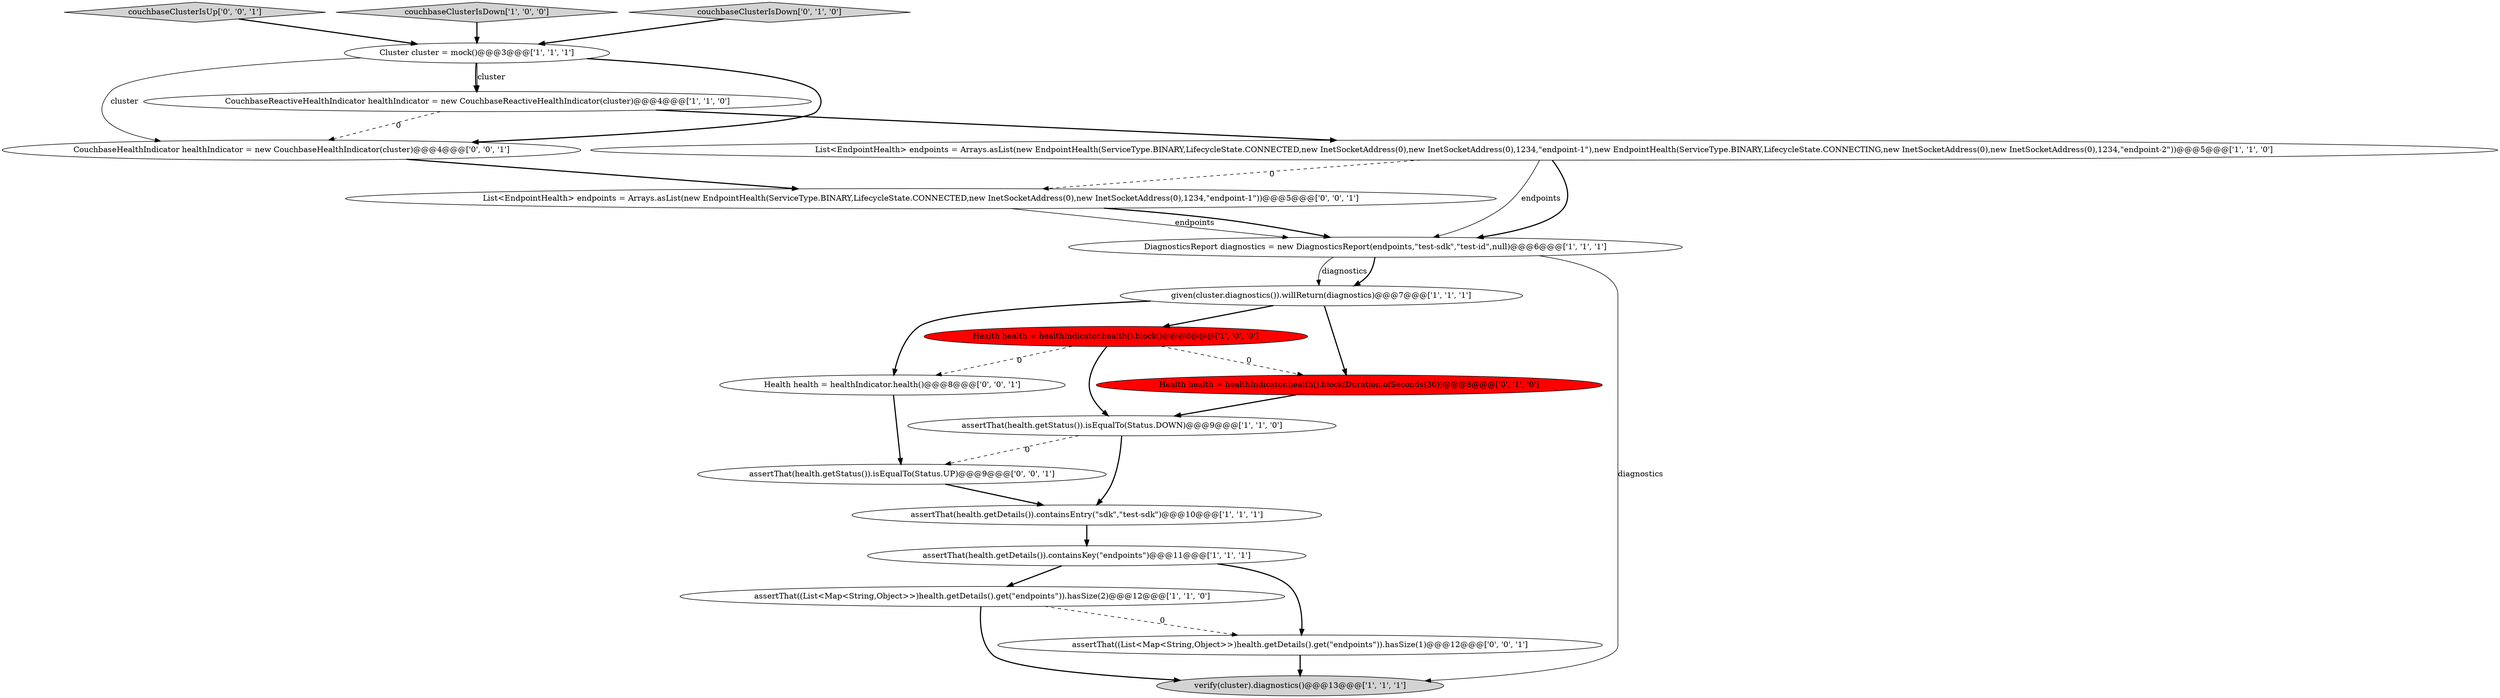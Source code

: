 digraph {
3 [style = filled, label = "verify(cluster).diagnostics()@@@13@@@['1', '1', '1']", fillcolor = lightgray, shape = ellipse image = "AAA0AAABBB1BBB"];
19 [style = filled, label = "assertThat((List<Map<String,Object>>)health.getDetails().get(\"endpoints\")).hasSize(1)@@@12@@@['0', '0', '1']", fillcolor = white, shape = ellipse image = "AAA0AAABBB3BBB"];
1 [style = filled, label = "Health health = healthIndicator.health().block()@@@8@@@['1', '0', '0']", fillcolor = red, shape = ellipse image = "AAA1AAABBB1BBB"];
10 [style = filled, label = "assertThat((List<Map<String,Object>>)health.getDetails().get(\"endpoints\")).hasSize(2)@@@12@@@['1', '1', '0']", fillcolor = white, shape = ellipse image = "AAA0AAABBB1BBB"];
4 [style = filled, label = "Cluster cluster = mock()@@@3@@@['1', '1', '1']", fillcolor = white, shape = ellipse image = "AAA0AAABBB1BBB"];
5 [style = filled, label = "assertThat(health.getDetails()).containsEntry(\"sdk\",\"test-sdk\")@@@10@@@['1', '1', '1']", fillcolor = white, shape = ellipse image = "AAA0AAABBB1BBB"];
18 [style = filled, label = "couchbaseClusterIsUp['0', '0', '1']", fillcolor = lightgray, shape = diamond image = "AAA0AAABBB3BBB"];
2 [style = filled, label = "given(cluster.diagnostics()).willReturn(diagnostics)@@@7@@@['1', '1', '1']", fillcolor = white, shape = ellipse image = "AAA0AAABBB1BBB"];
8 [style = filled, label = "couchbaseClusterIsDown['1', '0', '0']", fillcolor = lightgray, shape = diamond image = "AAA0AAABBB1BBB"];
12 [style = filled, label = "couchbaseClusterIsDown['0', '1', '0']", fillcolor = lightgray, shape = diamond image = "AAA0AAABBB2BBB"];
6 [style = filled, label = "assertThat(health.getDetails()).containsKey(\"endpoints\")@@@11@@@['1', '1', '1']", fillcolor = white, shape = ellipse image = "AAA0AAABBB1BBB"];
7 [style = filled, label = "DiagnosticsReport diagnostics = new DiagnosticsReport(endpoints,\"test-sdk\",\"test-id\",null)@@@6@@@['1', '1', '1']", fillcolor = white, shape = ellipse image = "AAA0AAABBB1BBB"];
11 [style = filled, label = "CouchbaseReactiveHealthIndicator healthIndicator = new CouchbaseReactiveHealthIndicator(cluster)@@@4@@@['1', '1', '0']", fillcolor = white, shape = ellipse image = "AAA0AAABBB1BBB"];
14 [style = filled, label = "Health health = healthIndicator.health()@@@8@@@['0', '0', '1']", fillcolor = white, shape = ellipse image = "AAA0AAABBB3BBB"];
15 [style = filled, label = "CouchbaseHealthIndicator healthIndicator = new CouchbaseHealthIndicator(cluster)@@@4@@@['0', '0', '1']", fillcolor = white, shape = ellipse image = "AAA0AAABBB3BBB"];
17 [style = filled, label = "List<EndpointHealth> endpoints = Arrays.asList(new EndpointHealth(ServiceType.BINARY,LifecycleState.CONNECTED,new InetSocketAddress(0),new InetSocketAddress(0),1234,\"endpoint-1\"))@@@5@@@['0', '0', '1']", fillcolor = white, shape = ellipse image = "AAA0AAABBB3BBB"];
9 [style = filled, label = "assertThat(health.getStatus()).isEqualTo(Status.DOWN)@@@9@@@['1', '1', '0']", fillcolor = white, shape = ellipse image = "AAA0AAABBB1BBB"];
0 [style = filled, label = "List<EndpointHealth> endpoints = Arrays.asList(new EndpointHealth(ServiceType.BINARY,LifecycleState.CONNECTED,new InetSocketAddress(0),new InetSocketAddress(0),1234,\"endpoint-1\"),new EndpointHealth(ServiceType.BINARY,LifecycleState.CONNECTING,new InetSocketAddress(0),new InetSocketAddress(0),1234,\"endpoint-2\"))@@@5@@@['1', '1', '0']", fillcolor = white, shape = ellipse image = "AAA0AAABBB1BBB"];
13 [style = filled, label = "Health health = healthIndicator.health().block(Duration.ofSeconds(30))@@@8@@@['0', '1', '0']", fillcolor = red, shape = ellipse image = "AAA1AAABBB2BBB"];
16 [style = filled, label = "assertThat(health.getStatus()).isEqualTo(Status.UP)@@@9@@@['0', '0', '1']", fillcolor = white, shape = ellipse image = "AAA0AAABBB3BBB"];
14->16 [style = bold, label=""];
9->16 [style = dashed, label="0"];
17->7 [style = solid, label="endpoints"];
1->14 [style = dashed, label="0"];
11->15 [style = dashed, label="0"];
2->1 [style = bold, label=""];
10->19 [style = dashed, label="0"];
4->15 [style = bold, label=""];
7->2 [style = solid, label="diagnostics"];
10->3 [style = bold, label=""];
4->11 [style = solid, label="cluster"];
6->19 [style = bold, label=""];
0->7 [style = solid, label="endpoints"];
0->17 [style = dashed, label="0"];
1->9 [style = bold, label=""];
2->13 [style = bold, label=""];
0->7 [style = bold, label=""];
1->13 [style = dashed, label="0"];
17->7 [style = bold, label=""];
4->15 [style = solid, label="cluster"];
15->17 [style = bold, label=""];
11->0 [style = bold, label=""];
5->6 [style = bold, label=""];
18->4 [style = bold, label=""];
12->4 [style = bold, label=""];
7->2 [style = bold, label=""];
6->10 [style = bold, label=""];
2->14 [style = bold, label=""];
7->3 [style = solid, label="diagnostics"];
9->5 [style = bold, label=""];
16->5 [style = bold, label=""];
13->9 [style = bold, label=""];
8->4 [style = bold, label=""];
4->11 [style = bold, label=""];
19->3 [style = bold, label=""];
}
